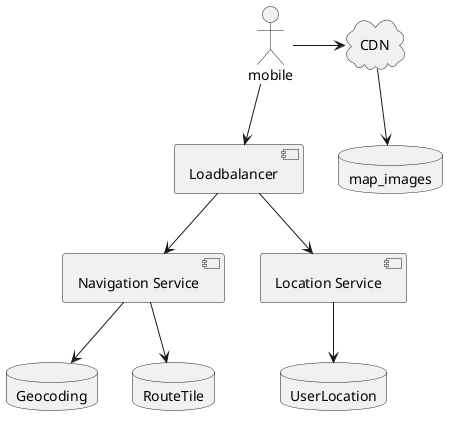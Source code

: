 @startuml
actor mobile
cloud CDN
database map_images

mobile -> CDN
CDN -down-> map_images

component Loadbalancer

mobile -down-> Loadbalancer

component "Navigation Service"
component "Location Service"

Loadbalancer -down-> "Navigation Service"
Loadbalancer -down-> "Location Service"

database Geocoding
database RouteTile
database UserLocation

"Navigation Service" -down-> Geocoding
"Navigation Service" -down-> RouteTile
"Location Service" -down-> UserLocation

@enduml